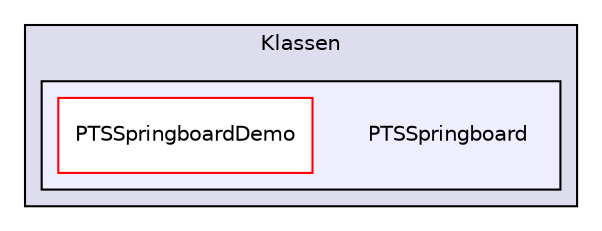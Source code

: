 digraph "/Users/rgasser/Documents/Programmieren/Objective-C/Klassen/PTSSpringboard" {
  compound=true
  node [ fontsize="10", fontname="Helvetica"];
  edge [ labelfontsize="10", labelfontname="Helvetica"];
  subgraph clusterdir_0c74169de8fd1c031f66016042bd3d1e {
    graph [ bgcolor="#ddddee", pencolor="black", label="Klassen" fontname="Helvetica", fontsize="10", URL="dir_0c74169de8fd1c031f66016042bd3d1e.html"]
  subgraph clusterdir_e3d121ad25e44532e8e569991507a4c9 {
    graph [ bgcolor="#eeeeff", pencolor="black", label="" URL="dir_e3d121ad25e44532e8e569991507a4c9.html"];
    dir_e3d121ad25e44532e8e569991507a4c9 [shape=plaintext label="PTSSpringboard"];
    dir_96a41e1d6cfe80785464ddaa46965486 [shape=box label="PTSSpringboardDemo" color="red" fillcolor="white" style="filled" URL="dir_96a41e1d6cfe80785464ddaa46965486.html"];
  }
  }
}

